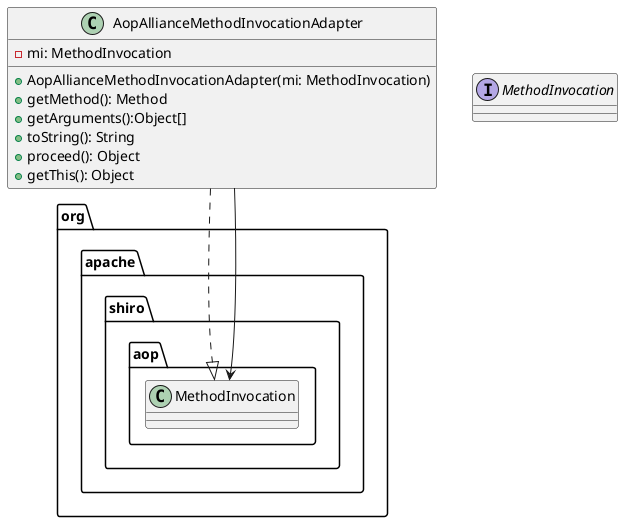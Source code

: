 @startuml
AopAllianceMethodInvocationAdapter ..|> org.apache.shiro.aop.MethodInvocation
AopAllianceMethodInvocationAdapter --> MethodInvocation 

class AopAllianceMethodInvocationAdapter{
 - mi: MethodInvocation
 + AopAllianceMethodInvocationAdapter(mi: MethodInvocation)
 + getMethod(): Method
 + getArguments():Object[]
 + toString(): String 
 + proceed(): Object 
 + getThis(): Object 
}

interface MethodInvocation 
{
}
@enduml